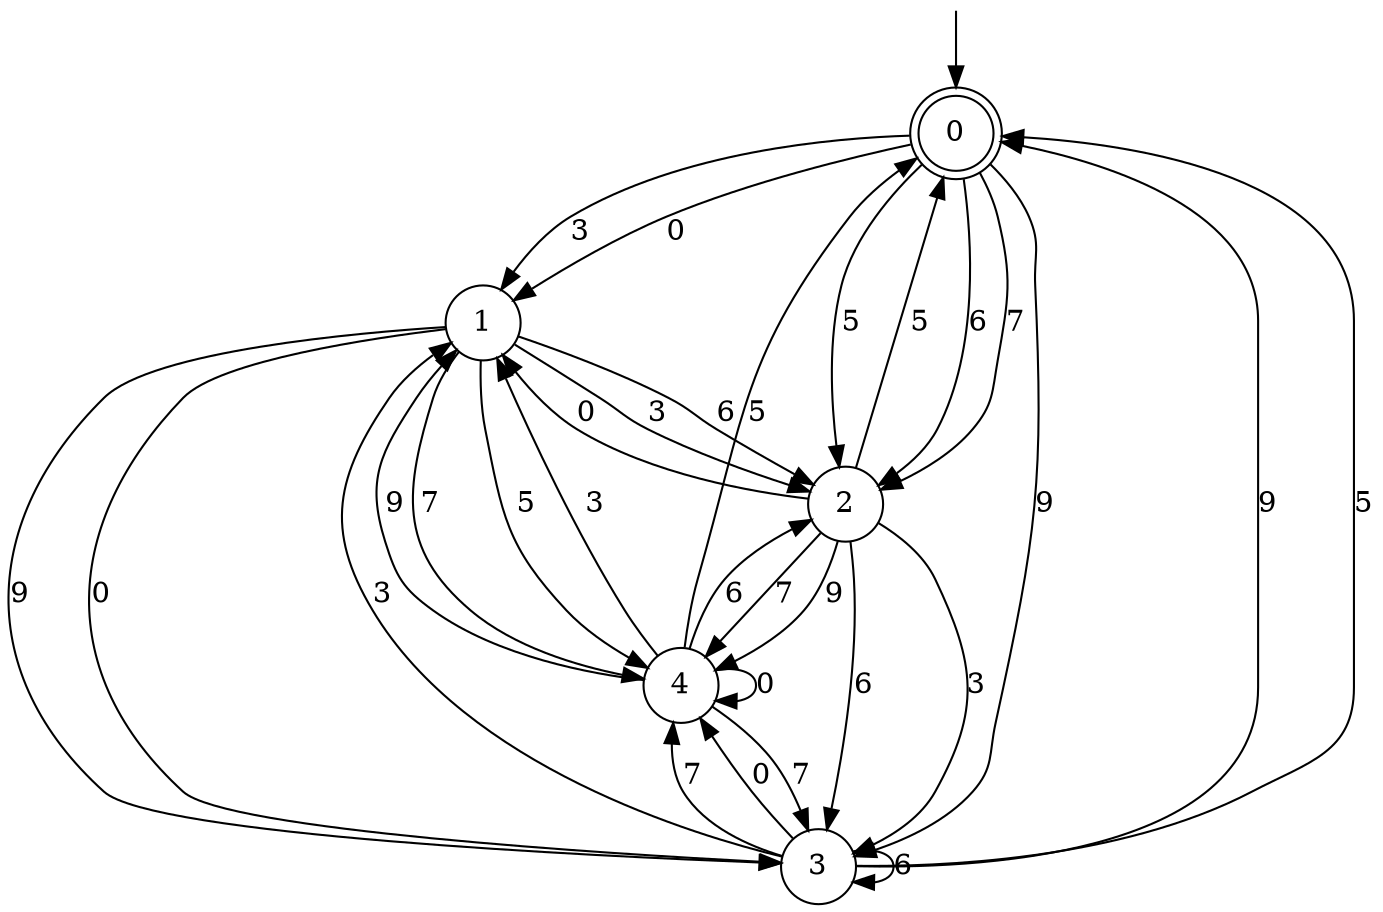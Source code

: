 digraph g {

	s0 [shape="doublecircle" label="0"];
	s1 [shape="circle" label="1"];
	s2 [shape="circle" label="2"];
	s3 [shape="circle" label="3"];
	s4 [shape="circle" label="4"];
	s0 -> s1 [label="3"];
	s0 -> s2 [label="6"];
	s0 -> s2 [label="7"];
	s0 -> s3 [label="9"];
	s0 -> s1 [label="0"];
	s0 -> s2 [label="5"];
	s1 -> s2 [label="3"];
	s1 -> s2 [label="6"];
	s1 -> s4 [label="7"];
	s1 -> s3 [label="9"];
	s1 -> s3 [label="0"];
	s1 -> s4 [label="5"];
	s2 -> s3 [label="3"];
	s2 -> s3 [label="6"];
	s2 -> s4 [label="7"];
	s2 -> s4 [label="9"];
	s2 -> s1 [label="0"];
	s2 -> s0 [label="5"];
	s3 -> s1 [label="3"];
	s3 -> s3 [label="6"];
	s3 -> s4 [label="7"];
	s3 -> s0 [label="9"];
	s3 -> s4 [label="0"];
	s3 -> s0 [label="5"];
	s4 -> s1 [label="3"];
	s4 -> s2 [label="6"];
	s4 -> s3 [label="7"];
	s4 -> s1 [label="9"];
	s4 -> s4 [label="0"];
	s4 -> s0 [label="5"];

__start0 [label="" shape="none" width="0" height="0"];
__start0 -> s0;

}
